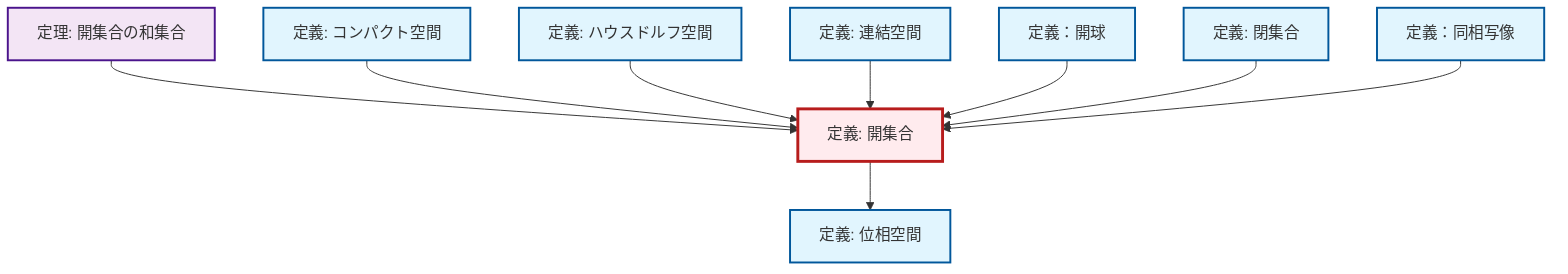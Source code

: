 graph TD
    classDef definition fill:#e1f5fe,stroke:#01579b,stroke-width:2px
    classDef theorem fill:#f3e5f5,stroke:#4a148c,stroke-width:2px
    classDef axiom fill:#fff3e0,stroke:#e65100,stroke-width:2px
    classDef example fill:#e8f5e9,stroke:#1b5e20,stroke-width:2px
    classDef current fill:#ffebee,stroke:#b71c1c,stroke-width:3px
    thm-union-open-sets["定理: 開集合の和集合"]:::theorem
    def-topological-space["定義: 位相空間"]:::definition
    def-compact["定義: コンパクト空間"]:::definition
    def-open-ball["定義：開球"]:::definition
    def-connected["定義: 連結空間"]:::definition
    def-open-set["定義: 開集合"]:::definition
    def-homeomorphism["定義：同相写像"]:::definition
    def-hausdorff["定義: ハウスドルフ空間"]:::definition
    def-closed-set["定義: 閉集合"]:::definition
    thm-union-open-sets --> def-open-set
    def-compact --> def-open-set
    def-open-set --> def-topological-space
    def-hausdorff --> def-open-set
    def-connected --> def-open-set
    def-open-ball --> def-open-set
    def-closed-set --> def-open-set
    def-homeomorphism --> def-open-set
    class def-open-set current